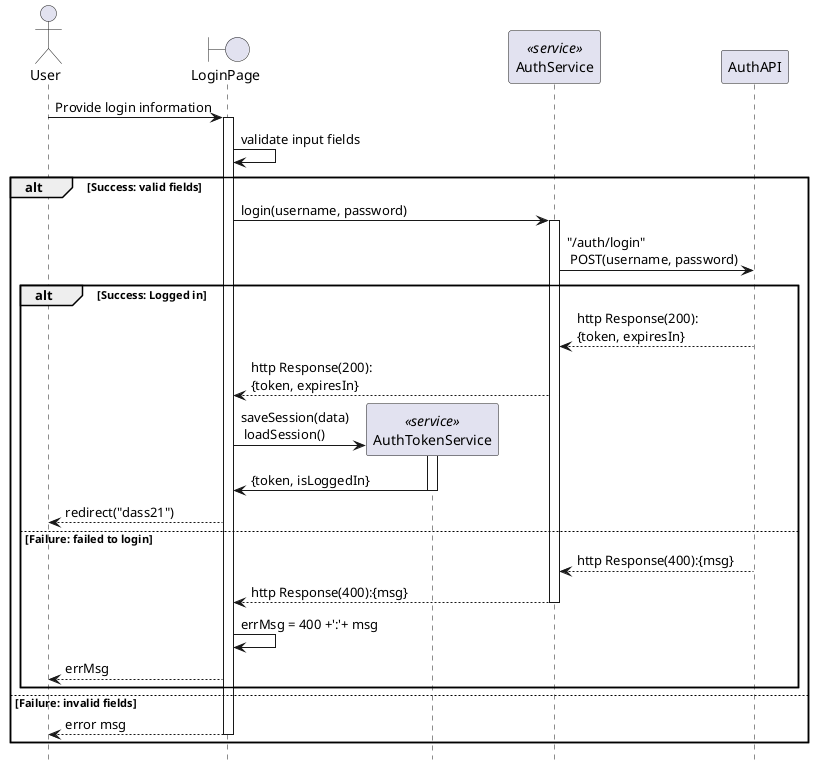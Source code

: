@startuml
hide footbox

actor User
boundary LoginPage as login
participant AuthTokenService as authToken <<service>>
participant AuthService as auth <<service>>
participant AuthAPI

User -> login: Provide login information
activate login
login -> login: validate input fields
alt Success: valid fields
  login -> auth: login(username, password)
  activate auth
  auth -> AuthAPI:"/auth/login"\n POST(username, password)
  alt Success: Logged in
    auth <-- AuthAPI:http Response(200):\n{token, expiresIn}
    login <-- auth: http Response(200):\n{token, expiresIn}
    login -> authToken**: saveSession(data)\n loadSession()
    activate authToken
    authToken -> login: {token, isLoggedIn}
    deactivate authToken
    login --> User: redirect("dass21")
  else Failure: failed to login
    auth <-- AuthAPI:http Response(400):{msg}
    login <-- auth: http Response(400):{msg}
    deactivate auth
    login -> login: errMsg = 400 +':'+ msg
    User <-- login: errMsg
  end
else Failure: invalid fields
  login --> User: error msg
  deactivate login
end

@enduml

